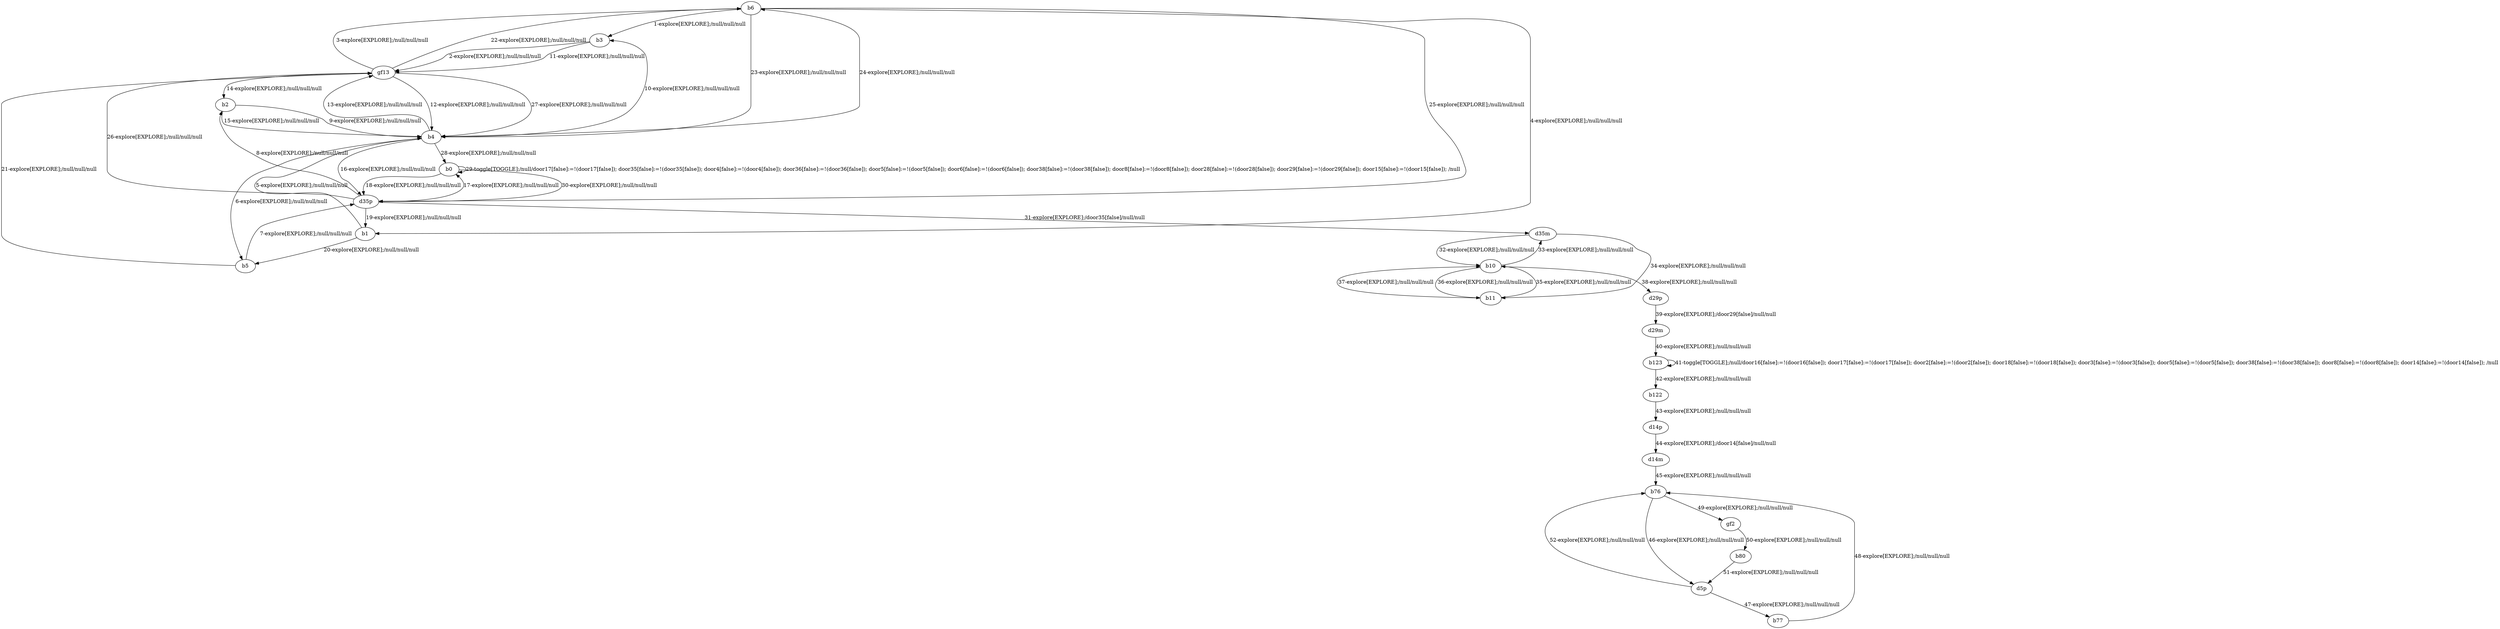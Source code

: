 # Total number of goals covered by this test: 1
# d5p --> b76

digraph g {
"b6" -> "b3" [label = "1-explore[EXPLORE];/null/null/null"];
"b3" -> "gf13" [label = "2-explore[EXPLORE];/null/null/null"];
"gf13" -> "b6" [label = "3-explore[EXPLORE];/null/null/null"];
"b6" -> "b1" [label = "4-explore[EXPLORE];/null/null/null"];
"b1" -> "b4" [label = "5-explore[EXPLORE];/null/null/null"];
"b4" -> "b5" [label = "6-explore[EXPLORE];/null/null/null"];
"b5" -> "d35p" [label = "7-explore[EXPLORE];/null/null/null"];
"d35p" -> "b2" [label = "8-explore[EXPLORE];/null/null/null"];
"b2" -> "b4" [label = "9-explore[EXPLORE];/null/null/null"];
"b4" -> "b3" [label = "10-explore[EXPLORE];/null/null/null"];
"b3" -> "gf13" [label = "11-explore[EXPLORE];/null/null/null"];
"gf13" -> "b4" [label = "12-explore[EXPLORE];/null/null/null"];
"b4" -> "gf13" [label = "13-explore[EXPLORE];/null/null/null"];
"gf13" -> "b2" [label = "14-explore[EXPLORE];/null/null/null"];
"b2" -> "b4" [label = "15-explore[EXPLORE];/null/null/null"];
"b4" -> "d35p" [label = "16-explore[EXPLORE];/null/null/null"];
"d35p" -> "b0" [label = "17-explore[EXPLORE];/null/null/null"];
"b0" -> "d35p" [label = "18-explore[EXPLORE];/null/null/null"];
"d35p" -> "b1" [label = "19-explore[EXPLORE];/null/null/null"];
"b1" -> "b5" [label = "20-explore[EXPLORE];/null/null/null"];
"b5" -> "gf13" [label = "21-explore[EXPLORE];/null/null/null"];
"gf13" -> "b6" [label = "22-explore[EXPLORE];/null/null/null"];
"b6" -> "b4" [label = "23-explore[EXPLORE];/null/null/null"];
"b4" -> "b6" [label = "24-explore[EXPLORE];/null/null/null"];
"b6" -> "d35p" [label = "25-explore[EXPLORE];/null/null/null"];
"d35p" -> "gf13" [label = "26-explore[EXPLORE];/null/null/null"];
"gf13" -> "b4" [label = "27-explore[EXPLORE];/null/null/null"];
"b4" -> "b0" [label = "28-explore[EXPLORE];/null/null/null"];
"b0" -> "b0" [label = "29-toggle[TOGGLE];/null/door17[false]:=!(door17[false]); door35[false]:=!(door35[false]); door4[false]:=!(door4[false]); door36[false]:=!(door36[false]); door5[false]:=!(door5[false]); door6[false]:=!(door6[false]); door38[false]:=!(door38[false]); door8[false]:=!(door8[false]); door28[false]:=!(door28[false]); door29[false]:=!(door29[false]); door15[false]:=!(door15[false]); /null"];
"b0" -> "d35p" [label = "30-explore[EXPLORE];/null/null/null"];
"d35p" -> "d35m" [label = "31-explore[EXPLORE];/door35[false]/null/null"];
"d35m" -> "b10" [label = "32-explore[EXPLORE];/null/null/null"];
"b10" -> "d35m" [label = "33-explore[EXPLORE];/null/null/null"];
"d35m" -> "b11" [label = "34-explore[EXPLORE];/null/null/null"];
"b11" -> "b10" [label = "35-explore[EXPLORE];/null/null/null"];
"b10" -> "b11" [label = "36-explore[EXPLORE];/null/null/null"];
"b11" -> "b10" [label = "37-explore[EXPLORE];/null/null/null"];
"b10" -> "d29p" [label = "38-explore[EXPLORE];/null/null/null"];
"d29p" -> "d29m" [label = "39-explore[EXPLORE];/door29[false]/null/null"];
"d29m" -> "b123" [label = "40-explore[EXPLORE];/null/null/null"];
"b123" -> "b123" [label = "41-toggle[TOGGLE];/null/door16[false]:=!(door16[false]); door17[false]:=!(door17[false]); door2[false]:=!(door2[false]); door18[false]:=!(door18[false]); door3[false]:=!(door3[false]); door5[false]:=!(door5[false]); door38[false]:=!(door38[false]); door8[false]:=!(door8[false]); door14[false]:=!(door14[false]); /null"];
"b123" -> "b122" [label = "42-explore[EXPLORE];/null/null/null"];
"b122" -> "d14p" [label = "43-explore[EXPLORE];/null/null/null"];
"d14p" -> "d14m" [label = "44-explore[EXPLORE];/door14[false]/null/null"];
"d14m" -> "b76" [label = "45-explore[EXPLORE];/null/null/null"];
"b76" -> "d5p" [label = "46-explore[EXPLORE];/null/null/null"];
"d5p" -> "b77" [label = "47-explore[EXPLORE];/null/null/null"];
"b77" -> "b76" [label = "48-explore[EXPLORE];/null/null/null"];
"b76" -> "gf2" [label = "49-explore[EXPLORE];/null/null/null"];
"gf2" -> "b80" [label = "50-explore[EXPLORE];/null/null/null"];
"b80" -> "d5p" [label = "51-explore[EXPLORE];/null/null/null"];
"d5p" -> "b76" [label = "52-explore[EXPLORE];/null/null/null"];
}